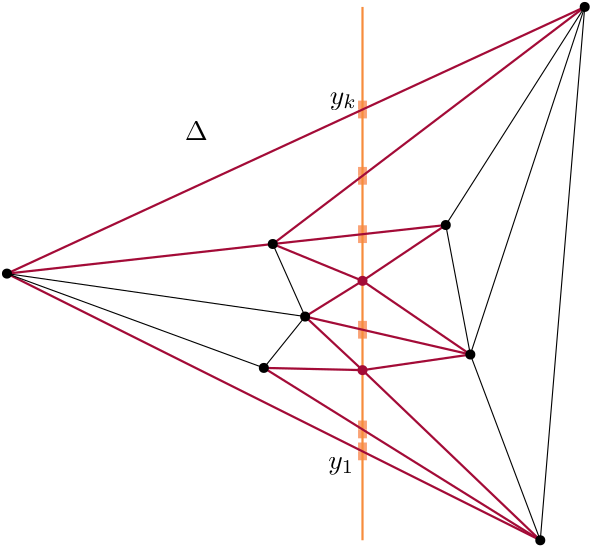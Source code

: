 <?xml version="1.0"?>
<!DOCTYPE ipe SYSTEM "ipe.dtd">
<ipe version="70206" creator="Ipe 7.2.7">
<info created="D:20180601095621" modified="D:20180920155821"/>
<preamble>%\usepackage{ods-figs}</preamble>
<ipestyle name="basic">
<symbol name="arrow/arc(spx)">
<path stroke="sym-stroke" fill="sym-stroke" pen="sym-pen">
0 0 m
-1 0.333 l
-1 -0.333 l
h
</path>
</symbol>
<symbol name="arrow/farc(spx)">
<path stroke="sym-stroke" fill="white" pen="sym-pen">
0 0 m
-1 0.333 l
-1 -0.333 l
h
</path>
</symbol>
<symbol name="arrow/ptarc(spx)">
<path stroke="sym-stroke" fill="sym-stroke" pen="sym-pen">
0 0 m
-1 0.333 l
-0.8 0 l
-1 -0.333 l
h
</path>
</symbol>
<symbol name="arrow/fptarc(spx)">
<path stroke="sym-stroke" fill="white" pen="sym-pen">
0 0 m
-1 0.333 l
-0.8 0 l
-1 -0.333 l
h
</path>
</symbol>
<symbol name="mark/circle(sx)" transformations="translations">
<path fill="sym-stroke">
0.6 0 0 0.6 0 0 e
0.4 0 0 0.4 0 0 e
</path>
</symbol>
<symbol name="mark/disk(sx)" transformations="translations">
<path fill="sym-stroke">
0.6 0 0 0.6 0 0 e
</path>
</symbol>
<symbol name="mark/fdisk(sfx)" transformations="translations">
<group>
<path fill="sym-fill">
0.5 0 0 0.5 0 0 e
</path>
<path fill="sym-stroke" fillrule="eofill">
0.6 0 0 0.6 0 0 e
0.4 0 0 0.4 0 0 e
</path>
</group>
</symbol>
<symbol name="mark/box(sx)" transformations="translations">
<path fill="sym-stroke" fillrule="eofill">
-0.6 -0.6 m
0.6 -0.6 l
0.6 0.6 l
-0.6 0.6 l
h
-0.4 -0.4 m
0.4 -0.4 l
0.4 0.4 l
-0.4 0.4 l
h
</path>
</symbol>
<symbol name="mark/square(sx)" transformations="translations">
<path fill="sym-stroke">
-0.6 -0.6 m
0.6 -0.6 l
0.6 0.6 l
-0.6 0.6 l
h
</path>
</symbol>
<symbol name="mark/fsquare(sfx)" transformations="translations">
<group>
<path fill="sym-fill">
-0.5 -0.5 m
0.5 -0.5 l
0.5 0.5 l
-0.5 0.5 l
h
</path>
<path fill="sym-stroke" fillrule="eofill">
-0.6 -0.6 m
0.6 -0.6 l
0.6 0.6 l
-0.6 0.6 l
h
-0.4 -0.4 m
0.4 -0.4 l
0.4 0.4 l
-0.4 0.4 l
h
</path>
</group>
</symbol>
<symbol name="mark/cross(sx)" transformations="translations">
<group>
<path fill="sym-stroke">
-0.43 -0.57 m
0.57 0.43 l
0.43 0.57 l
-0.57 -0.43 l
h
</path>
<path fill="sym-stroke">
-0.43 0.57 m
0.57 -0.43 l
0.43 -0.57 l
-0.57 0.43 l
h
</path>
</group>
</symbol>
<symbol name="arrow/fnormal(spx)">
<path stroke="sym-stroke" fill="white" pen="sym-pen">
0 0 m
-1 0.333 l
-1 -0.333 l
h
</path>
</symbol>
<symbol name="arrow/pointed(spx)">
<path stroke="sym-stroke" fill="sym-stroke" pen="sym-pen">
0 0 m
-1 0.333 l
-0.8 0 l
-1 -0.333 l
h
</path>
</symbol>
<symbol name="arrow/fpointed(spx)">
<path stroke="sym-stroke" fill="white" pen="sym-pen">
0 0 m
-1 0.333 l
-0.8 0 l
-1 -0.333 l
h
</path>
</symbol>
<symbol name="arrow/linear(spx)">
<path stroke="sym-stroke" pen="sym-pen">
-1 0.333 m
0 0 l
-1 -0.333 l
</path>
</symbol>
<symbol name="arrow/fdouble(spx)">
<path stroke="sym-stroke" fill="white" pen="sym-pen">
0 0 m
-1 0.333 l
-1 -0.333 l
h
-1 0 m
-2 0.333 l
-2 -0.333 l
h
</path>
</symbol>
<symbol name="arrow/double(spx)">
<path stroke="sym-stroke" fill="sym-stroke" pen="sym-pen">
0 0 m
-1 0.333 l
-1 -0.333 l
h
-1 0 m
-2 0.333 l
-2 -0.333 l
h
</path>
</symbol>
<pen name="heavier" value="0.8"/>
<pen name="fat" value="1.2"/>
<pen name="ultrafat" value="2"/>
<symbolsize name="large" value="5"/>
<symbolsize name="small" value="2"/>
<symbolsize name="tiny" value="1.1"/>
<arrowsize name="large" value="10"/>
<arrowsize name="small" value="5"/>
<arrowsize name="tiny" value="3"/>
<color name="red" value="1 0 0"/>
<color name="green" value="0 1 0"/>
<color name="blue" value="0 0 1"/>
<color name="yellow" value="1 1 0"/>
<color name="orange" value="1 0.647 0"/>
<color name="gold" value="1 0.843 0"/>
<color name="purple" value="0.627 0.125 0.941"/>
<color name="gray" value="0.745"/>
<color name="brown" value="0.647 0.165 0.165"/>
<color name="navy" value="0 0 0.502"/>
<color name="pink" value="1 0.753 0.796"/>
<color name="seagreen" value="0.18 0.545 0.341"/>
<color name="turquoise" value="0.251 0.878 0.816"/>
<color name="violet" value="0.933 0.51 0.933"/>
<color name="darkblue" value="0 0 0.545"/>
<color name="darkcyan" value="0 0.545 0.545"/>
<color name="darkgray" value="0.663"/>
<color name="darkgreen" value="0 0.392 0"/>
<color name="darkmagenta" value="0.545 0 0.545"/>
<color name="darkorange" value="1 0.549 0"/>
<color name="darkred" value="0.545 0 0"/>
<color name="lightblue" value="0.678 0.847 0.902"/>
<color name="lightcyan" value="0.878 1 1"/>
<color name="lightgray" value="0.827"/>
<color name="lightgreen" value="0.565 0.933 0.565"/>
<color name="lightyellow" value="1 1 0.878"/>
<dashstyle name="dashed" value="[4] 0"/>
<dashstyle name="dotted" value="[1 3] 0"/>
<dashstyle name="dash dotted" value="[4 2 1 2] 0"/>
<dashstyle name="dash dot dotted" value="[4 2 1 2 1 2] 0"/>
<textsize name="large" value="\large"/>
<textsize name="small" value="\small"/>
<textsize name="tiny" value="\tiny"/>
<textsize name="Large" value="\Large"/>
<textsize name="LARGE" value="\LARGE"/>
<textsize name="huge" value="\huge"/>
<textsize name="Huge" value="\Huge"/>
<textsize name="footnote" value="\footnotesize"/>
<textstyle name="center" begin="\begin{center}" end="\end{center}"/>
<textstyle name="itemize" begin="\begin{itemize}" end="\end{itemize}"/>
<textstyle name="item" begin="\begin{itemize}\item{}" end="\end{itemize}"/>
<gridsize name="4 pts" value="4"/>
<gridsize name="8 pts (~3 mm)" value="8"/>
<gridsize name="16 pts (~6 mm)" value="16"/>
<gridsize name="32 pts (~12 mm)" value="32"/>
<gridsize name="10 pts (~3.5 mm)" value="10"/>
<gridsize name="20 pts (~7 mm)" value="20"/>
<gridsize name="14 pts (~5 mm)" value="14"/>
<gridsize name="28 pts (~10 mm)" value="28"/>
<gridsize name="56 pts (~20 mm)" value="56"/>
<anglesize name="90 deg" value="90"/>
<anglesize name="60 deg" value="60"/>
<anglesize name="45 deg" value="45"/>
<anglesize name="30 deg" value="30"/>
<anglesize name="22.5 deg" value="22.5"/>
<opacity name="10%" value="0.1"/>
<opacity name="30%" value="0.3"/>
<opacity name="50%" value="0.5"/>
<opacity name="75%" value="0.75"/>
<tiling name="falling" angle="-60" step="4" width="1"/>
<tiling name="rising" angle="30" step="4" width="1"/>
</ipestyle>
<ipestyle name="odscolors">
<color name="usc gold" value="1 0.807 0.019"/>
<color name="tigers eye" value="0.968 0.549 0.235"/>
<color name="pearl aqua" value="0.556 0.776 0.725"/>
<color name="granny smith apple" value="0.733 0.858 0.607"/>
<color name="pale chestnut" value="0.909 0.682 0.717"/>
<color name="columbia blue" value="0.745 0.847 0.831"/>
<color name="magic mint" value="0.647 1 0.839"/>
<color name="light salmon" value="0.98 0.635 0.458"/>
<color name="dutch white" value="0.866 0.878 0.741"/>
<color name="medium sea green" value="0.266 0.686 0.411"/>
<color name="pink-orange" value="1 0.549 0.38"/>
<color name="diamond" value="0.721 0.882 1"/>
<color name="laurel green" value="0.67 0.768 0.631"/>
<color name="steel teal" value="0.4 0.521 0.525"/>
<color name="rose gold" value="0.741 0.419 0.45"/>
<color name="myrtle green" value="0.196 0.454 0.427"/>
<color name="pink raspberry" value="0.639 0.043 0.215"/>
<color name="trolley grey" value="0.505 0.498 0.458"/>
<color name="midnight green" value="0.062 0.309 0.333"/>
<color name="paynes grey" value="0.345 0.435 0.486"/>
</ipestyle>
<page>
<layer name="alpha"/>
<view layers="alpha" active="alpha"/>
<path layer="alpha" matrix="0.1 0 0 0.1 152 667.077" fill="light salmon">
384 672 m
384 640 l
400 640 l
400 672 l
h
</path>
<path matrix="0.1 0 0 0.1 152 667.077" fill="light salmon">
400 672 m
400 640 l
416 640 l
416 672 l
h
</path>
<path matrix="0.1 0 0 0.1 152 667.077" fill="light salmon">
384 640 m
384 608 l
400 608 l
400 640 l
h
</path>
<path matrix="0.1 0 0 0.1 152 667.077" fill="light salmon">
400 640 m
400 608 l
416 608 l
416 640 l
h
</path>
<path matrix="0.1 0 0 0.1 152 643.207" fill="light salmon">
384 672 m
384 640 l
400 640 l
400 672 l
h
</path>
<path matrix="0.1 0 0 0.1 152 643.207" fill="light salmon">
400 672 m
400 640 l
416 640 l
416 672 l
h
</path>
<path matrix="0.1 0 0 0.1 152 643.207" fill="light salmon">
384 640 m
384 608 l
400 608 l
400 640 l
h
</path>
<path matrix="0.1 0 0 0.1 152 643.207" fill="light salmon">
400 640 m
400 608 l
416 608 l
416 640 l
h
</path>
<path matrix="0.1 0 0 0.1 152 622.201" fill="light salmon">
384 672 m
384 640 l
400 640 l
400 672 l
h
</path>
<path matrix="0.1 0 0 0.1 152 622.201" fill="light salmon">
400 672 m
400 640 l
416 640 l
416 672 l
h
</path>
<path matrix="0.1 0 0 0.1 152 622.201" fill="light salmon">
384 640 m
384 608 l
400 608 l
400 640 l
h
</path>
<path matrix="0.1 0 0 0.1 152 622.201" fill="light salmon">
400 640 m
400 608 l
416 608 l
416 640 l
h
</path>
<path matrix="0.1 0 0 0.1 152 587.793" fill="light salmon">
384 672 m
384 640 l
400 640 l
400 672 l
h
</path>
<path matrix="0.1 0 0 0.1 152 587.793" fill="light salmon">
400 672 m
400 640 l
416 640 l
416 672 l
h
</path>
<path matrix="0.1 0 0 0.1 152 587.793" fill="light salmon">
384 640 m
384 608 l
400 608 l
400 640 l
h
</path>
<path matrix="0.1 0 0 0.1 152 587.793" fill="light salmon">
400 640 m
400 608 l
416 608 l
416 640 l
h
</path>
<path matrix="0.1 0 0 0.1 152 551.905" fill="light salmon">
384 672 m
384 640 l
400 640 l
400 672 l
h
</path>
<path matrix="0.1 0 0 0.1 152 551.905" fill="light salmon">
400 672 m
400 640 l
416 640 l
416 672 l
h
</path>
<path matrix="0.1 0 0 0.1 152 551.905" fill="light salmon">
384 640 m
384 608 l
400 608 l
400 640 l
h
</path>
<path matrix="0.1 0 0 0.1 152 551.905" fill="light salmon">
400 640 m
400 608 l
416 608 l
416 640 l
h
</path>
<path matrix="0.1 0 0 0.1 152 544" fill="light salmon">
384 672 m
384 640 l
400 640 l
400 672 l
h
</path>
<path matrix="0.1 0 0 0.1 152 544" fill="light salmon">
400 672 m
400 640 l
416 640 l
416 672 l
h
</path>
<path matrix="0.1 0 0 0.1 152 544" fill="light salmon">
384 640 m
384 608 l
400 608 l
400 640 l
h
</path>
<path matrix="0.1 0 0 0.1 152 544" fill="light salmon">
400 640 m
400 608 l
416 608 l
416 640 l
h
</path>
<path stroke="tigers eye" pen="heavier">
192 768 m
192 576 l
</path>
<path stroke="pink raspberry" pen="heavier">
64 672 m
272 768 l
</path>
<path stroke="black">
272 768 m
256 576 l
</path>
<path stroke="pink raspberry" pen="heavier">
256 576 m
64 672 l
</path>
<path stroke="pink raspberry" pen="heavier">
64 672 m
159.696 682.658 l
272 768 l
</path>
<path stroke="black">
256 576 m
230.824 642.874 l
</path>
<path stroke="black">
230.824 642.874 m
272 768 l
</path>
<path stroke="black">
272 768 m
221.983 689.49 l
</path>
<path stroke="black">
221.983 689.49 m
230.824 642.874 l
</path>
<path stroke="pink raspberry" pen="heavier">
221.983 689.49 m
159.696 682.658 l
</path>
<path stroke="pink raspberry" pen="heavier">
159.696 682.658 m
192 669.397 l
</path>
<path stroke="pink raspberry" pen="heavier">
192 669.397 m
221.983 689.49 l
</path>
<path stroke="pink raspberry" pen="heavier">
192 669.397 m
230.824 642.874 l
</path>
<path stroke="pink raspberry" pen="heavier">
192 669.397 m
171.349 656.537 l
</path>
<path stroke="pink raspberry" pen="heavier">
171.349 656.537 m
230.824 642.874 l
</path>
<path stroke="pink raspberry" pen="heavier">
171.349 656.537 m
192 637.248 l
</path>
<path stroke="pink raspberry" pen="heavier">
192 637.248 m
230.824 642.874 l
</path>
<path stroke="black">
171.349 656.537 m
159.696 682.658 l
</path>
<path stroke="black">
171.349 656.537 m
64 672 l
</path>
<path stroke="pink raspberry" pen="heavier">
192 637.248 m
256 576 l
</path>
<path stroke="black">
156.481 638.052 m
171.349 656.537 l
</path>
<path stroke="pink raspberry" pen="heavier">
156.481 638.052 m
192 637.248 l
</path>
<path stroke="pink raspberry" pen="heavier">
156.481 638.052 m
256 576 l
</path>
<path stroke="black">
156.481 638.052 m
64 672 l
</path>
<use name="mark/disk(sx)" pos="192 669.397" size="normal" stroke="pink raspberry"/>
<use name="mark/disk(sx)" pos="192 637.248" size="normal" stroke="pink raspberry"/>
<use name="mark/disk(sx)" pos="64 672" size="normal" stroke="black"/>
<use name="mark/disk(sx)" pos="272 768" size="normal" stroke="black"/>
<use name="mark/disk(sx)" pos="256 576" size="normal" stroke="black"/>
<use name="mark/disk(sx)" pos="156.481 638.052" size="normal" stroke="black"/>
<use name="mark/disk(sx)" pos="171.349 656.537" size="normal" stroke="black"/>
<use name="mark/disk(sx)" pos="159.696 682.658" size="normal" stroke="black"/>
<use name="mark/disk(sx)" pos="221.983 689.49" size="normal" stroke="black"/>
<use name="mark/disk(sx)" pos="230.824 642.874" size="normal" stroke="black"/>
<text transformations="translations" pos="128 720" stroke="black" type="label" valign="baseline" style="math">\Delta</text>
<text matrix="1 0 0 1 13 14" transformations="translations" pos="176 592" stroke="black" type="label" halign="right" valign="top" style="math">y_1</text>
<text matrix="1 0 0 1 14 -3" transformations="translations" pos="176 736" stroke="black" type="label" halign="right" valign="baseline" style="math">y_k</text>
</page>
</ipe>
